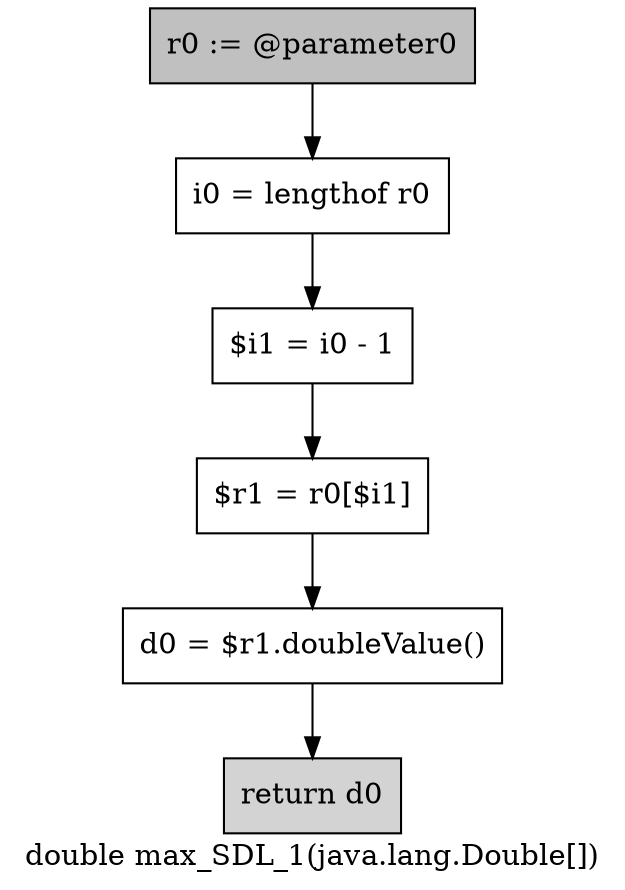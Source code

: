 digraph "double max_SDL_1(java.lang.Double[])" {
    label="double max_SDL_1(java.lang.Double[])";
    node [shape=box];
    "0" [style=filled,fillcolor=gray,label="r0 := @parameter0",];
    "1" [label="i0 = lengthof r0",];
    "0"->"1";
    "2" [label="$i1 = i0 - 1",];
    "1"->"2";
    "3" [label="$r1 = r0[$i1]",];
    "2"->"3";
    "4" [label="d0 = $r1.doubleValue()",];
    "3"->"4";
    "5" [style=filled,fillcolor=lightgray,label="return d0",];
    "4"->"5";
}
